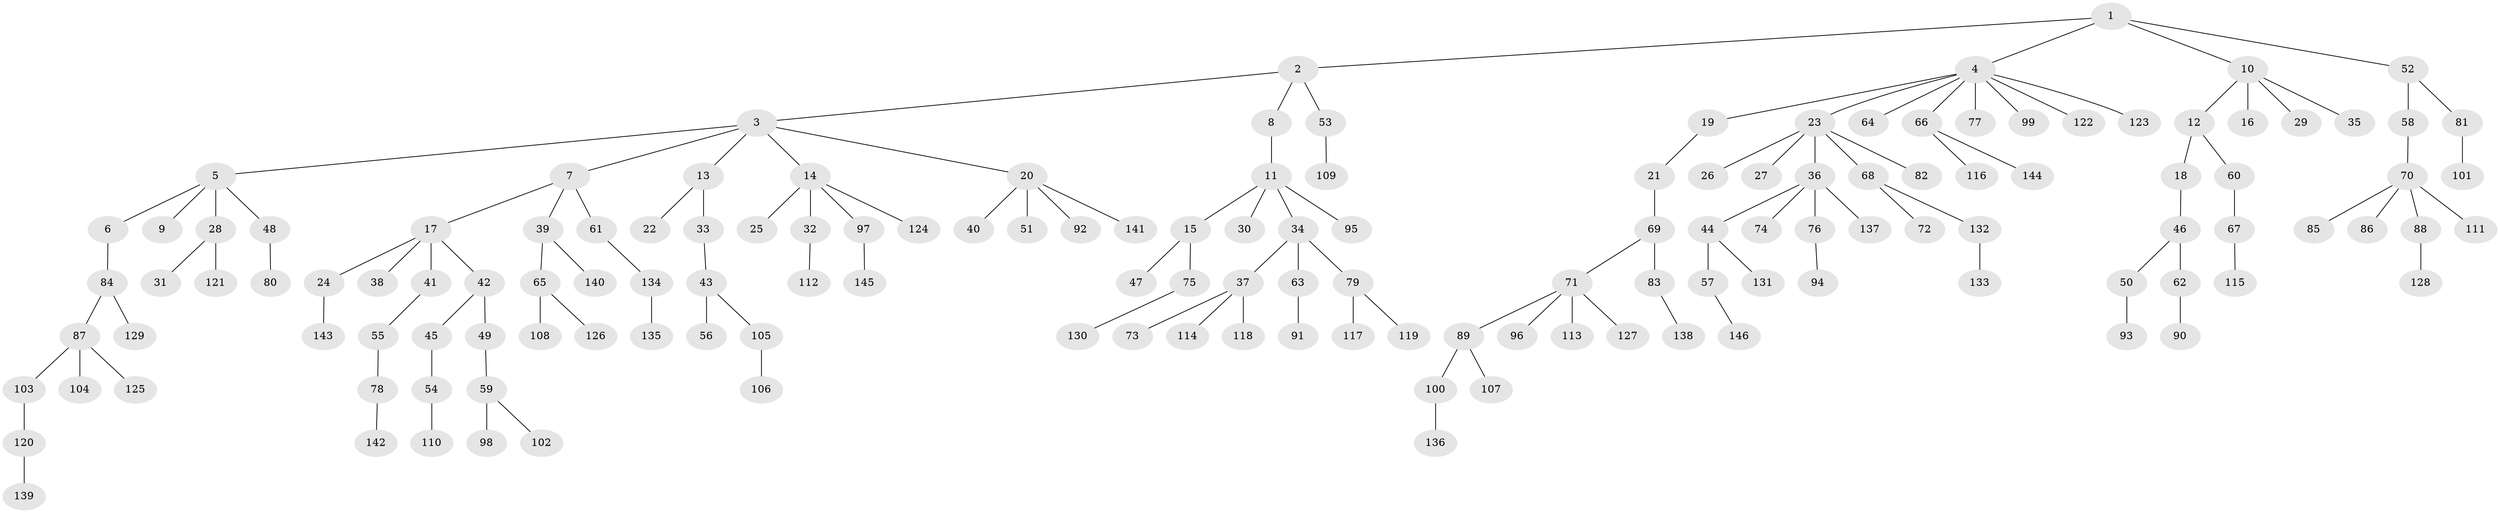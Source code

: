 // Generated by graph-tools (version 1.1) at 2025/11/02/27/25 16:11:26]
// undirected, 146 vertices, 145 edges
graph export_dot {
graph [start="1"]
  node [color=gray90,style=filled];
  1;
  2;
  3;
  4;
  5;
  6;
  7;
  8;
  9;
  10;
  11;
  12;
  13;
  14;
  15;
  16;
  17;
  18;
  19;
  20;
  21;
  22;
  23;
  24;
  25;
  26;
  27;
  28;
  29;
  30;
  31;
  32;
  33;
  34;
  35;
  36;
  37;
  38;
  39;
  40;
  41;
  42;
  43;
  44;
  45;
  46;
  47;
  48;
  49;
  50;
  51;
  52;
  53;
  54;
  55;
  56;
  57;
  58;
  59;
  60;
  61;
  62;
  63;
  64;
  65;
  66;
  67;
  68;
  69;
  70;
  71;
  72;
  73;
  74;
  75;
  76;
  77;
  78;
  79;
  80;
  81;
  82;
  83;
  84;
  85;
  86;
  87;
  88;
  89;
  90;
  91;
  92;
  93;
  94;
  95;
  96;
  97;
  98;
  99;
  100;
  101;
  102;
  103;
  104;
  105;
  106;
  107;
  108;
  109;
  110;
  111;
  112;
  113;
  114;
  115;
  116;
  117;
  118;
  119;
  120;
  121;
  122;
  123;
  124;
  125;
  126;
  127;
  128;
  129;
  130;
  131;
  132;
  133;
  134;
  135;
  136;
  137;
  138;
  139;
  140;
  141;
  142;
  143;
  144;
  145;
  146;
  1 -- 2;
  1 -- 4;
  1 -- 10;
  1 -- 52;
  2 -- 3;
  2 -- 8;
  2 -- 53;
  3 -- 5;
  3 -- 7;
  3 -- 13;
  3 -- 14;
  3 -- 20;
  4 -- 19;
  4 -- 23;
  4 -- 64;
  4 -- 66;
  4 -- 77;
  4 -- 99;
  4 -- 122;
  4 -- 123;
  5 -- 6;
  5 -- 9;
  5 -- 28;
  5 -- 48;
  6 -- 84;
  7 -- 17;
  7 -- 39;
  7 -- 61;
  8 -- 11;
  10 -- 12;
  10 -- 16;
  10 -- 29;
  10 -- 35;
  11 -- 15;
  11 -- 30;
  11 -- 34;
  11 -- 95;
  12 -- 18;
  12 -- 60;
  13 -- 22;
  13 -- 33;
  14 -- 25;
  14 -- 32;
  14 -- 97;
  14 -- 124;
  15 -- 47;
  15 -- 75;
  17 -- 24;
  17 -- 38;
  17 -- 41;
  17 -- 42;
  18 -- 46;
  19 -- 21;
  20 -- 40;
  20 -- 51;
  20 -- 92;
  20 -- 141;
  21 -- 69;
  23 -- 26;
  23 -- 27;
  23 -- 36;
  23 -- 68;
  23 -- 82;
  24 -- 143;
  28 -- 31;
  28 -- 121;
  32 -- 112;
  33 -- 43;
  34 -- 37;
  34 -- 63;
  34 -- 79;
  36 -- 44;
  36 -- 74;
  36 -- 76;
  36 -- 137;
  37 -- 73;
  37 -- 114;
  37 -- 118;
  39 -- 65;
  39 -- 140;
  41 -- 55;
  42 -- 45;
  42 -- 49;
  43 -- 56;
  43 -- 105;
  44 -- 57;
  44 -- 131;
  45 -- 54;
  46 -- 50;
  46 -- 62;
  48 -- 80;
  49 -- 59;
  50 -- 93;
  52 -- 58;
  52 -- 81;
  53 -- 109;
  54 -- 110;
  55 -- 78;
  57 -- 146;
  58 -- 70;
  59 -- 98;
  59 -- 102;
  60 -- 67;
  61 -- 134;
  62 -- 90;
  63 -- 91;
  65 -- 108;
  65 -- 126;
  66 -- 116;
  66 -- 144;
  67 -- 115;
  68 -- 72;
  68 -- 132;
  69 -- 71;
  69 -- 83;
  70 -- 85;
  70 -- 86;
  70 -- 88;
  70 -- 111;
  71 -- 89;
  71 -- 96;
  71 -- 113;
  71 -- 127;
  75 -- 130;
  76 -- 94;
  78 -- 142;
  79 -- 117;
  79 -- 119;
  81 -- 101;
  83 -- 138;
  84 -- 87;
  84 -- 129;
  87 -- 103;
  87 -- 104;
  87 -- 125;
  88 -- 128;
  89 -- 100;
  89 -- 107;
  97 -- 145;
  100 -- 136;
  103 -- 120;
  105 -- 106;
  120 -- 139;
  132 -- 133;
  134 -- 135;
}
